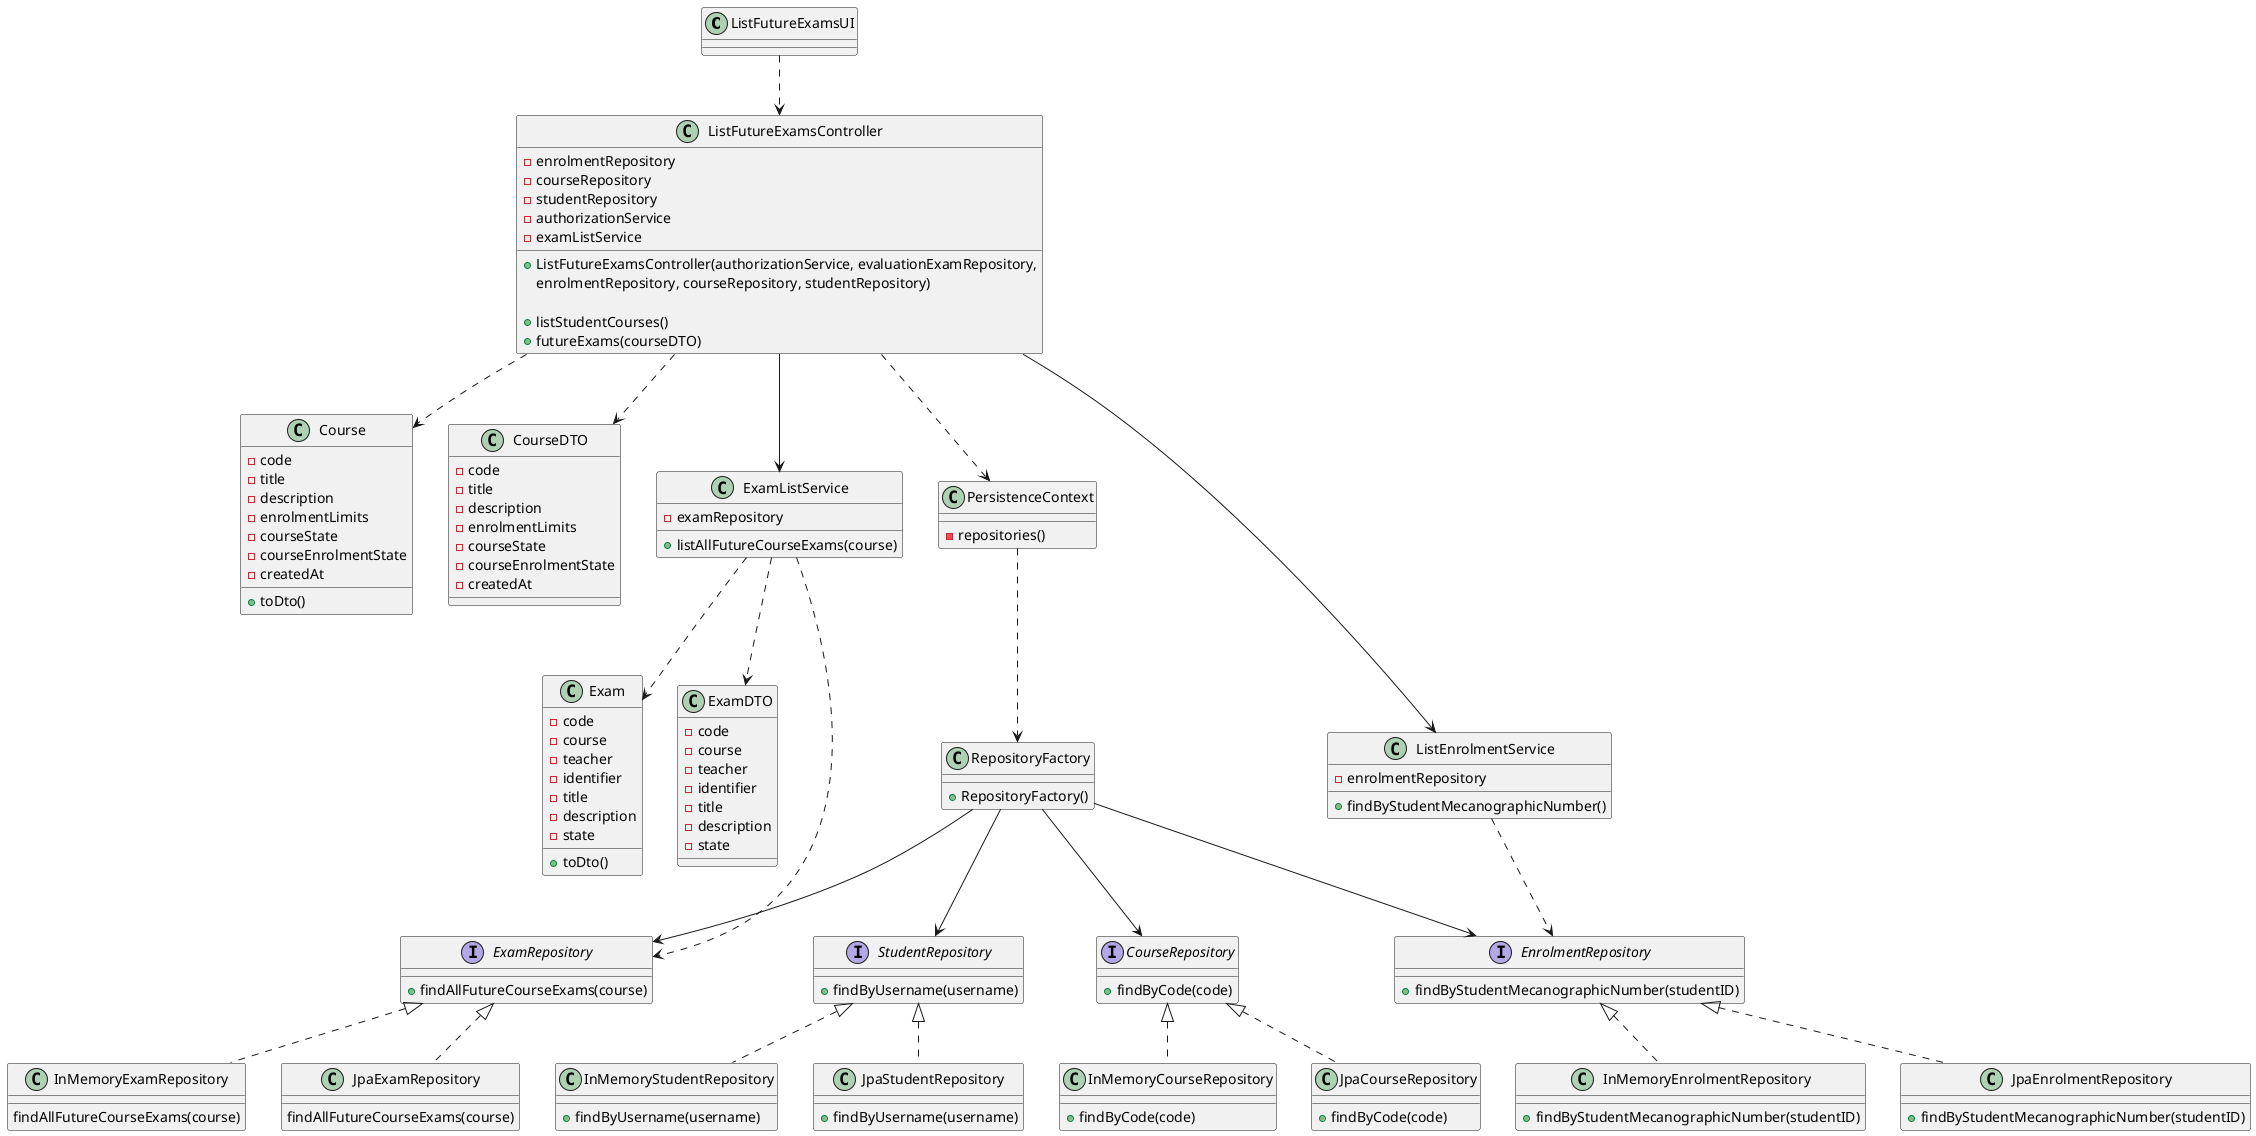 @startuml US2002_CD

class ListFutureExamsUI {

}

class ListFutureExamsController {
- enrolmentRepository
- courseRepository
- studentRepository
- authorizationService
- examListService
+ ListFutureExamsController(authorizationService, evaluationExamRepository,
 enrolmentRepository, courseRepository, studentRepository)

+ listStudentCourses()
+ futureExams(courseDTO)
}

interface StudentRepository {
+ findByUsername(username)
}

class InMemoryStudentRepository {
+ findByUsername(username)
}

class JpaStudentRepository {
+ findByUsername(username)
}

class Course {
  - code
  - title
  - description
  - enrolmentLimits
  - courseState
  - courseEnrolmentState
  - createdAt
  + toDto()
}

class CourseDTO {
  - code
  - title
  - description
  - enrolmentLimits
  - courseState
  - courseEnrolmentState
  - createdAt
}

interface CourseRepository {
  + findByCode(code)
}

class InMemoryCourseRepository {
  + findByCode(code)
}

class JpaCourseRepository {
  + findByCode(code)
}


class Exam {
- code
- course
- teacher
- identifier
- title
- description
- state
+ toDto()
}

class ExamDTO {
- code
- course
- teacher
- identifier
- title
- description
- state
}

class ExamListService {
- examRepository
+ listAllFutureCourseExams(course)
}

class ListEnrolmentService {
- enrolmentRepository
+ findByStudentMecanographicNumber()
}

interface ExamRepository {
+ findAllFutureCourseExams(course)
}


class InMemoryExamRepository {
findAllFutureCourseExams(course)
}

class JpaExamRepository {
findAllFutureCourseExams(course)
}


class RepositoryFactory {
  + RepositoryFactory()
}


class PersistenceContext {
  - repositories()
}


interface EnrolmentRepository {
+ findByStudentMecanographicNumber(studentID)
}

class InMemoryEnrolmentRepository {
+ findByStudentMecanographicNumber(studentID)
}

class JpaEnrolmentRepository {
+ findByStudentMecanographicNumber(studentID)
}



PersistenceContext ..> RepositoryFactory

RepositoryFactory --> CourseRepository
RepositoryFactory --> ExamRepository
RepositoryFactory --> StudentRepository
RepositoryFactory --> EnrolmentRepository

CourseRepository <|.. InMemoryCourseRepository
CourseRepository <|.. JpaCourseRepository
ExamRepository <|.. InMemoryExamRepository
ExamRepository <|.. JpaExamRepository
StudentRepository <|.. InMemoryStudentRepository
StudentRepository <|.. JpaStudentRepository
EnrolmentRepository <|.. InMemoryEnrolmentRepository
EnrolmentRepository <|.. JpaEnrolmentRepository

ListFutureExamsController --> ListEnrolmentService
ListFutureExamsController --> ExamListService
ListFutureExamsController ..> Course
ListFutureExamsController ..> CourseDTO
ListFutureExamsController ..> PersistenceContext

ListFutureExamsUI ..> ListFutureExamsController

ListEnrolmentService ..> EnrolmentRepository

ExamListService ..> Exam
ExamListService ..> ExamDTO
ExamListService ..> ExamRepository


@enduml

